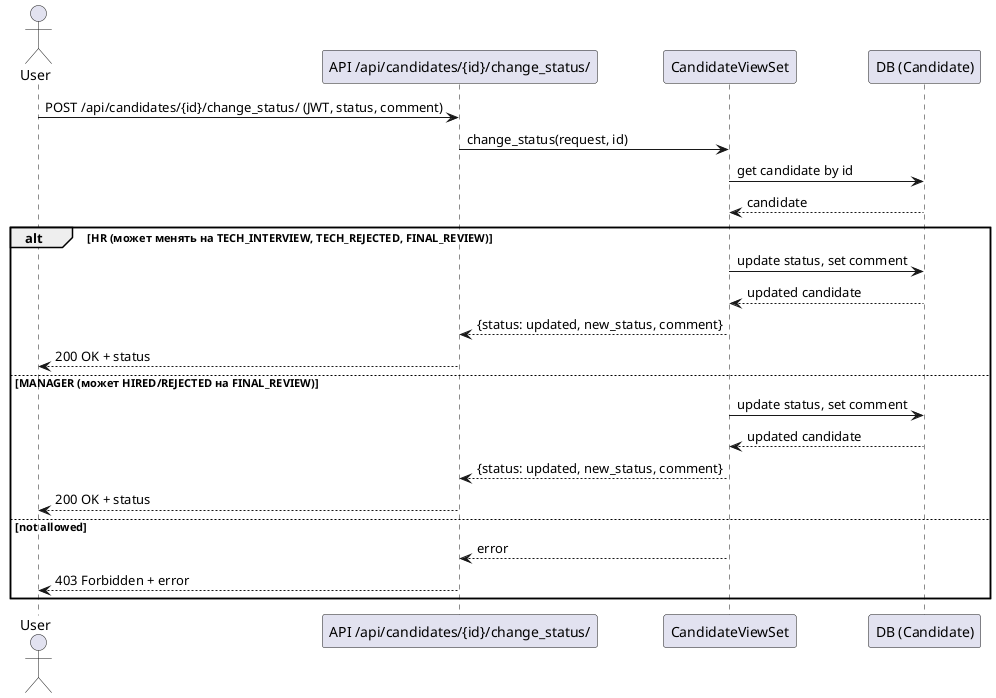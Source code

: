 @startuml
actor User
participant "API /api/candidates/{id}/change_status/" as API
participant "CandidateViewSet" as ViewSet
participant "DB (Candidate)" as DB

User -> API: POST /api/candidates/{id}/change_status/ (JWT, status, comment)
API -> ViewSet: change_status(request, id)
ViewSet -> DB: get candidate by id
DB --> ViewSet: candidate
alt HR (может менять на TECH_INTERVIEW, TECH_REJECTED, FINAL_REVIEW)
    ViewSet -> DB: update status, set comment
    DB --> ViewSet: updated candidate
    ViewSet --> API: {status: updated, new_status, comment}
    API --> User: 200 OK + status
else MANAGER (может HIRED/REJECTED на FINAL_REVIEW)
    ViewSet -> DB: update status, set comment
    DB --> ViewSet: updated candidate
    ViewSet --> API: {status: updated, new_status, comment}
    API --> User: 200 OK + status
else not allowed
    ViewSet --> API: error
    API --> User: 403 Forbidden + error
end
@enduml 